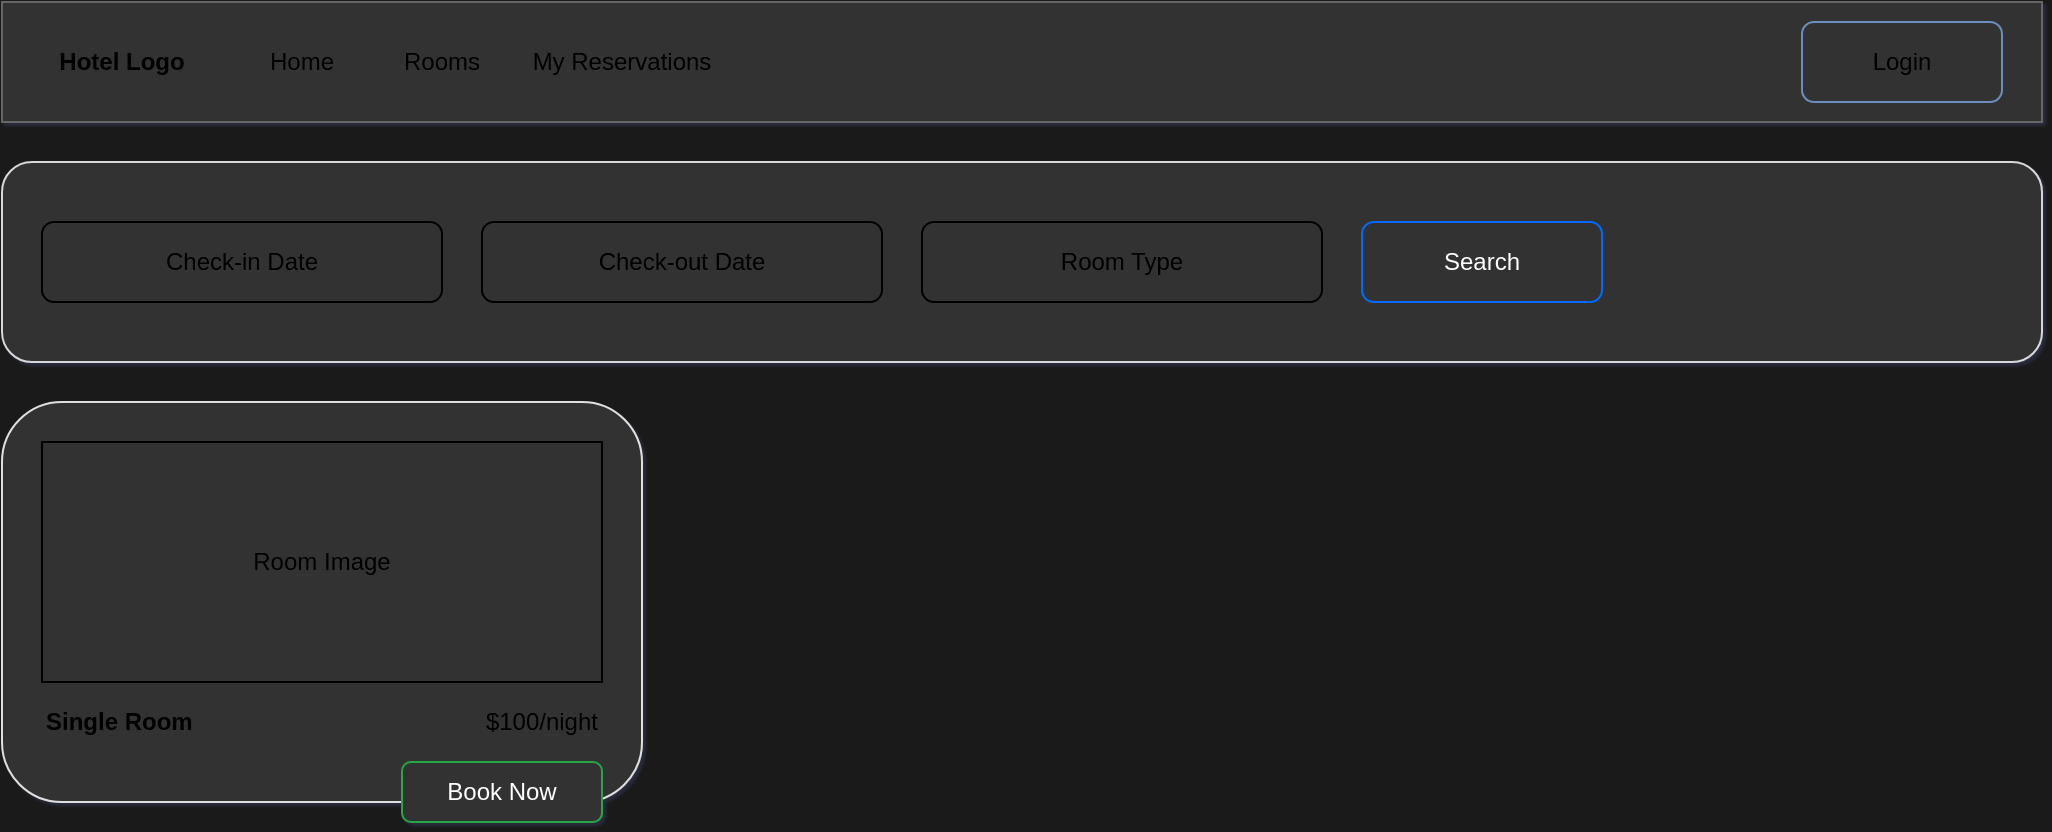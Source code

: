 <mxfile>
    <diagram name="Customer Interface" id="customer-interface">
        <mxGraphModel dx="791" dy="563" grid="1" gridSize="10" guides="1" tooltips="1" connect="1" arrows="1" fold="1" page="1" pageScale="1" pageWidth="1400" pageHeight="850" background="#1A1A1A" math="0" shadow="1">
            <root>
                <mxCell id="0"/>
                <mxCell id="1" parent="0"/>
                <mxCell id="2" value="" style="rounded=0;whiteSpace=wrap;html=1;fillColor=#333333;strokeColor=#666666;" parent="1" vertex="1">
                    <mxGeometry x="40" y="40" width="1020" height="60" as="geometry"/>
                </mxCell>
                <mxCell id="3" value="Hotel Logo" style="text;html=1;strokeColor=none;fillColor=#333333;align=center;verticalAlign=middle;whiteSpace=wrap;rounded=0;fontStyle=1;" parent="1" vertex="1">
                    <mxGeometry x="60" y="55" width="80" height="30" as="geometry"/>
                </mxCell>
                <mxCell id="4" value="Home" style="text;html=1;strokeColor=none;fillColor=#333333;align=center;verticalAlign=middle;whiteSpace=wrap;rounded=0;" parent="1" vertex="1">
                    <mxGeometry x="160" y="55" width="60" height="30" as="geometry"/>
                </mxCell>
                <mxCell id="5" value="Rooms" style="text;html=1;strokeColor=none;fillColor=#333333;align=center;verticalAlign=middle;whiteSpace=wrap;rounded=0;" parent="1" vertex="1">
                    <mxGeometry x="230" y="55" width="60" height="30" as="geometry"/>
                </mxCell>
                <mxCell id="6" value="My Reservations" style="text;html=1;strokeColor=none;fillColor=#333333;align=center;verticalAlign=middle;whiteSpace=wrap;rounded=0;" parent="1" vertex="1">
                    <mxGeometry x="300" y="55" width="100" height="30" as="geometry"/>
                </mxCell>
                <mxCell id="7" value="Login" style="rounded=1;whiteSpace=wrap;html=1;fillColor=#333333;strokeColor=#6c8ebf;" parent="1" vertex="1">
                    <mxGeometry x="940" y="50" width="100" height="40" as="geometry"/>
                </mxCell>
                <mxCell id="8" value="" style="rounded=1;whiteSpace=wrap;html=1;fillColor=#333333;strokeColor=#d6d8db;" parent="1" vertex="1">
                    <mxGeometry x="40" y="120" width="1020" height="100" as="geometry"/>
                </mxCell>
                <mxCell id="9" value="Check-in Date" style="rounded=1;whiteSpace=wrap;html=1;fillColor=#333333;" parent="1" vertex="1">
                    <mxGeometry x="60" y="150" width="200" height="40" as="geometry"/>
                </mxCell>
                <mxCell id="10" value="Check-out Date" style="rounded=1;whiteSpace=wrap;html=1;fillColor=#333333;" parent="1" vertex="1">
                    <mxGeometry x="280" y="150" width="200" height="40" as="geometry"/>
                </mxCell>
                <mxCell id="11" value="Room Type" style="rounded=1;whiteSpace=wrap;html=1;fillColor=#333333;" parent="1" vertex="1">
                    <mxGeometry x="500" y="150" width="200" height="40" as="geometry"/>
                </mxCell>
                <mxCell id="12" value="Search" style="rounded=1;whiteSpace=wrap;html=1;fillColor=#333333;strokeColor=#006bff;fontColor=#ffffff;" parent="1" vertex="1">
                    <mxGeometry x="720" y="150" width="120" height="40" as="geometry"/>
                </mxCell>
                <mxCell id="13" value="" style="rounded=1;whiteSpace=wrap;html=1;fillColor=#333333;strokeColor=#e0e0e0;" parent="1" vertex="1">
                    <mxGeometry x="40" y="240" width="320" height="200" as="geometry"/>
                </mxCell>
                <mxCell id="14" value="Room Image" style="rounded=0;whiteSpace=wrap;html=1;fillColor=#333333;" parent="1" vertex="1">
                    <mxGeometry x="60" y="260" width="280" height="120" as="geometry"/>
                </mxCell>
                <mxCell id="15" value="Single Room" style="text;html=1;strokeColor=none;fillColor=#333333;align=left;verticalAlign=middle;whiteSpace=wrap;rounded=0;fontStyle=1;" parent="1" vertex="1">
                    <mxGeometry x="60" y="390" width="100" height="20" as="geometry"/>
                </mxCell>
                <mxCell id="16" value="$100/night" style="text;html=1;strokeColor=none;fillColor=#333333;align=right;verticalAlign=middle;whiteSpace=wrap;rounded=0;" parent="1" vertex="1">
                    <mxGeometry x="240" y="390" width="100" height="20" as="geometry"/>
                </mxCell>
                <mxCell id="17" value="Book Now" style="rounded=1;whiteSpace=wrap;html=1;fillColor=#333333;strokeColor=#28a745;fontColor=#ffffff;" parent="1" vertex="1">
                    <mxGeometry x="240" y="420" width="100" height="30" as="geometry"/>
                </mxCell>
            </root>
        </mxGraphModel>
    </diagram>
    <diagram name="Admin Panel" id="admin-panel">
        <mxGraphModel dx="1422" dy="791" grid="1" gridSize="10" guides="1" tooltips="1" connect="1" arrows="1" fold="1" page="1" pageScale="1" pageWidth="1100" pageHeight="850" background="#ffffff">
            <root>
                <mxCell id="0"/>
                <mxCell id="1" parent="0"/>
                <!-- Admin Navigation -->
                <mxCell id="2" value="" style="rounded=0;whiteSpace=wrap;html=1;fillColor=#343a40;strokeColor=#343a40;" vertex="1" parent="1">
                    <mxGeometry x="40" y="40" width="240" height="770" as="geometry"/>
                </mxCell>
                <mxCell id="3" value="Admin Dashboard" style="text;html=1;strokeColor=none;fillColor=none;align=left;verticalAlign=middle;whiteSpace=wrap;rounded=0;fontColor=#ffffff;fontStyle=1" vertex="1" parent="1">
                    <mxGeometry x="60" y="60" width="200" height="30" as="geometry"/>
                </mxCell>
                <mxCell id="4" value="Dashboard" style="text;html=1;strokeColor=none;fillColor=none;align=left;verticalAlign=middle;whiteSpace=wrap;rounded=0;fontColor=#ffffff;" vertex="1" parent="1">
                    <mxGeometry x="60" y="120" width="200" height="30" as="geometry"/>
                </mxCell>
                <mxCell id="5" value="Rooms Management" style="text;html=1;strokeColor=none;fillColor=none;align=left;verticalAlign=middle;whiteSpace=wrap;rounded=0;fontColor=#ffffff;" vertex="1" parent="1">
                    <mxGeometry x="60" y="160" width="200" height="30" as="geometry"/>
                </mxCell>
                <mxCell id="6" value="Reservations" style="text;html=1;strokeColor=none;fillColor=none;align=left;verticalAlign=middle;whiteSpace=wrap;rounded=0;fontColor=#ffffff;" vertex="1" parent="1">
                    <mxGeometry x="60" y="200" width="200" height="30" as="geometry"/>
                </mxCell>
                <mxCell id="7" value="Customers" style="text;html=1;strokeColor=none;fillColor=none;align=left;verticalAlign=middle;whiteSpace=wrap;rounded=0;fontColor=#ffffff;" vertex="1" parent="1">
                    <mxGeometry x="60" y="240" width="200" height="30" as="geometry"/>
                </mxCell>
                <mxCell id="8" value="Reports" style="text;html=1;strokeColor=none;fillColor=none;align=left;verticalAlign=middle;whiteSpace=wrap;rounded=0;fontColor=#ffffff;" vertex="1" parent="1">
                    <mxGeometry x="60" y="280" width="200" height="30" as="geometry"/>
                </mxCell>
                <!-- Main Content Area -->
                <mxCell id="9" value="" style="rounded=0;whiteSpace=wrap;html=1;fillColor=#f8f9fa;strokeColor=#d6d8db;" vertex="1" parent="1">
                    <mxGeometry x="300" y="40" width="760" height="770" as="geometry"/>
                </mxCell>
                <!-- Dashboard Stats -->
                <mxCell id="10" value="" style="rounded=1;whiteSpace=wrap;html=1;fillColor=#ffffff;strokeColor=#e0e0e0;" vertex="1" parent="1">
                    <mxGeometry x="320" y="60" width="220" height="100" as="geometry"/>
                </mxCell>
                <mxCell id="11" value="Total Rooms" style="text;html=1;strokeColor=none;fillColor=none;align=left;verticalAlign=middle;whiteSpace=wrap;rounded=0;fontStyle=1" vertex="1" parent="1">
                    <mxGeometry x="340" y="80" width="180" height="20" as="geometry"/>
                </mxCell>
                <mxCell id="12" value="100" style="text;html=1;strokeColor=none;fillColor=none;align=left;verticalAlign=middle;whiteSpace=wrap;rounded=0;fontSize=24;" vertex="1" parent="1">
                    <mxGeometry x="340" y="110" width="180" height="30" as="geometry"/>
                </mxCell>
                <mxCell id="13" value="" style="rounded=1;whiteSpace=wrap;html=1;fillColor=#ffffff;strokeColor=#e0e0e0;" vertex="1" parent="1">
                    <mxGeometry x="560" y="60" width="220" height="100" as="geometry"/>
                </mxCell>
                <mxCell id="14" value="Available Rooms" style="text;html=1;strokeColor=none;fillColor=none;align=left;verticalAlign=middle;whiteSpace=wrap;rounded=0;fontStyle=1" vertex="1" parent="1">
                    <mxGeometry x="580" y="80" width="180" height="20" as="geometry"/>
                </mxCell>
                <mxCell id="15" value="85" style="text;html=1;strokeColor=none;fillColor=none;align=left;verticalAlign=middle;whiteSpace=wrap;rounded=0;fontSize=24;" vertex="1" parent="1">
                    <mxGeometry x="580" y="110" width="180" height="30" as="geometry"/>
                </mxCell>
                <mxCell id="16" value="" style="rounded=1;whiteSpace=wrap;html=1;fillColor=#ffffff;strokeColor=#e0e0e0;" vertex="1" parent="1">
                    <mxGeometry x="800" y="60" width="220" height="100" as="geometry"/>
                </mxCell>
                <mxCell id="17" value="Today's Reservations" style="text;html=1;strokeColor=none;fillColor=none;align=left;verticalAlign=middle;whiteSpace=wrap;rounded=0;fontStyle=1" vertex="1" parent="1">
                    <mxGeometry x="820" y="80" width="180" height="20" as="geometry"/>
                </mxCell>
                <mxCell id="18" value="15" style="text;html=1;strokeColor=none;fillColor=none;align=left;verticalAlign=middle;whiteSpace=wrap;rounded=0;fontSize=24;" vertex="1" parent="1">
                    <mxGeometry x="820" y="110" width="180" height="30" as="geometry"/>
                </mxCell>
                <!-- Recent Reservations Table -->
                <mxCell id="19" value="Recent Reservations" style="text;html=1;strokeColor=none;fillColor=none;align=left;verticalAlign=middle;whiteSpace=wrap;rounded=0;fontSize=16;fontStyle=1" vertex="1" parent="1">
                    <mxGeometry x="320" y="180" width="200" height="30" as="geometry"/>
                </mxCell>
                <mxCell id="20" value="" style="rounded=1;whiteSpace=wrap;html=1;fillColor=#ffffff;strokeColor=#e0e0e0;" vertex="1" parent="1">
                    <mxGeometry x="320" y="220" width="700" height="200" as="geometry"/>
                </mxCell>
                <mxCell id="21" value="Customer" style="text;html=1;strokeColor=none;fillColor=none;align=left;verticalAlign=middle;whiteSpace=wrap;rounded=0;fontStyle=1" vertex="1" parent="1">
                    <mxGeometry x="340" y="240" width="100" height="20" as="geometry"/>
                </mxCell>
                <mxCell id="22" value="Room" style="text;html=1;strokeColor=none;fillColor=none;align=left;verticalAlign=middle;whiteSpace=wrap;rounded=0;fontStyle=1" vertex="1" parent="1">
                    <mxGeometry x="480" y="240" width="100" height="20" as="geometry"/>
                </mxCell>
                <mxCell id="23" value="Check-in" style="text;html=1;strokeColor=none;fillColor=none;align=left;verticalAlign=middle;whiteSpace=wrap;rounded=0;fontStyle=1" vertex="1" parent="1">
                    <mxGeometry x="620" y="240" width="100" height="20" as="geometry"/>
                </mxCell>
                <mxCell id="24" value="Status" style="text;html=1;strokeColor=none;fillColor=none;align=left;verticalAlign=middle;whiteSpace=wrap;rounded=0;fontStyle=1" vertex="1" parent="1">
                    <mxGeometry x="760" y="240" width="100" height="20" as="geometry"/>
                </mxCell>
            </root>
        </mxGraphModel>
    </diagram>
</mxfile>